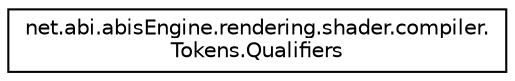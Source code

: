 digraph "Graphical Class Hierarchy"
{
 // LATEX_PDF_SIZE
  edge [fontname="Helvetica",fontsize="10",labelfontname="Helvetica",labelfontsize="10"];
  node [fontname="Helvetica",fontsize="10",shape=record];
  rankdir="LR";
  Node0 [label="net.abi.abisEngine.rendering.shader.compiler.\lTokens.Qualifiers",height=0.2,width=0.4,color="black", fillcolor="white", style="filled",URL="$df/d3e/enumnet_1_1abi_1_1abis_engine_1_1rendering_1_1shader_1_1compiler_1_1_tokens_1_1_qualifiers.html",tooltip=" "];
}
